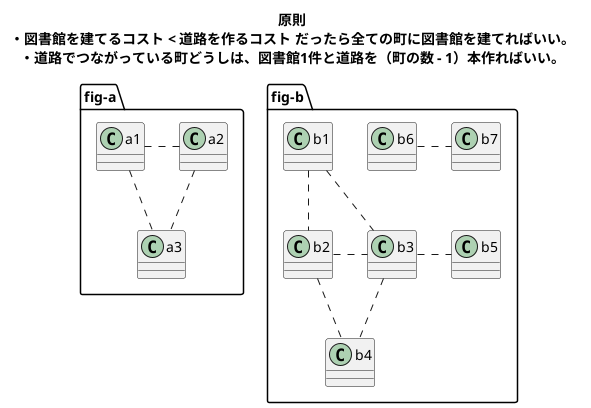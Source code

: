 @startuml
package fig-a {
    a1 . a2
    a1 . a3
    a2 .. a3
}
package fig-b {
    b1 .. b3
    b3 .. b4
    b2 .. b4
    b1 .. b2
    b2 . b3
    b3 . b5
    b6 . b7
}
title 原則\n・図書館を建てるコスト < 道路を作るコスト だったら全ての町に図書館を建てればいい。\n・道路でつながっている町どうしは、図書館1件と道路を（町の数 - 1）本作ればいい。
@enduml